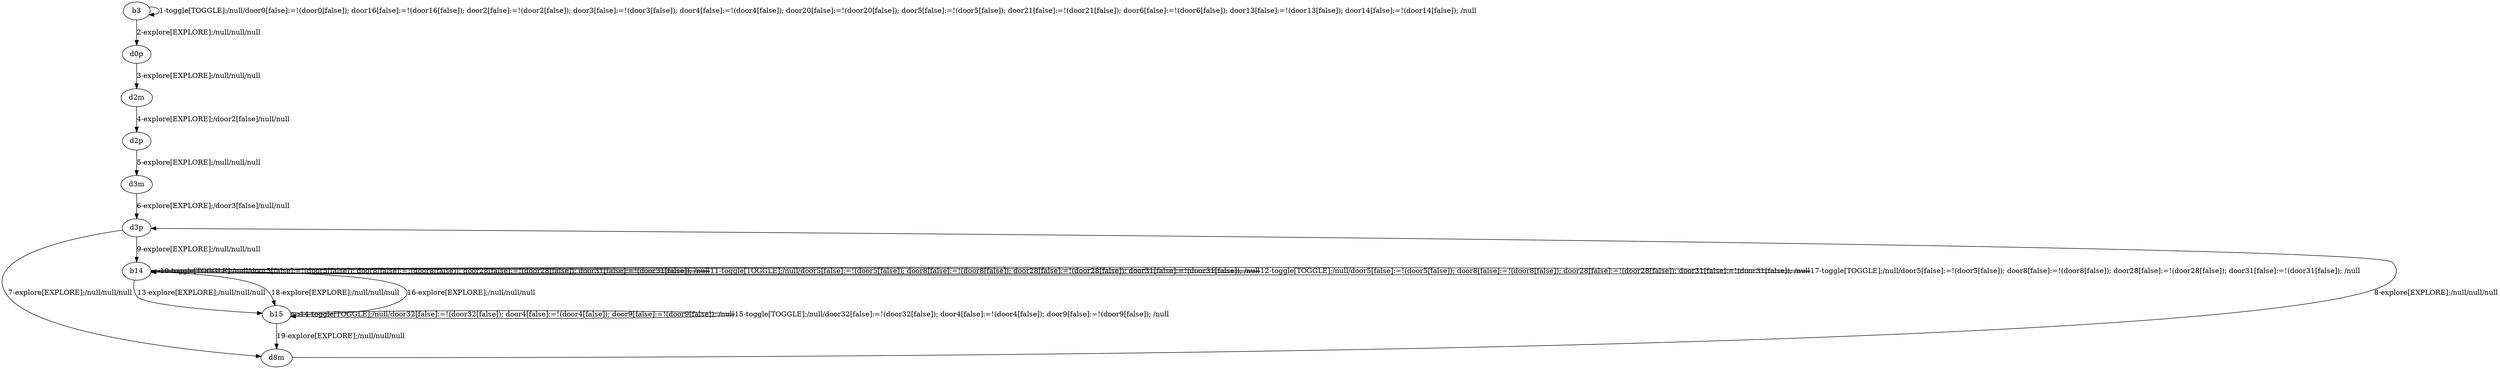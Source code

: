 # Total number of goals covered by this test: 3
# b15 --> b15
# b14 --> b15
# b15 --> d8m

digraph g {
"b3" -> "b3" [label = "1-toggle[TOGGLE];/null/door0[false]:=!(door0[false]); door16[false]:=!(door16[false]); door2[false]:=!(door2[false]); door3[false]:=!(door3[false]); door4[false]:=!(door4[false]); door20[false]:=!(door20[false]); door5[false]:=!(door5[false]); door21[false]:=!(door21[false]); door6[false]:=!(door6[false]); door13[false]:=!(door13[false]); door14[false]:=!(door14[false]); /null"];
"b3" -> "d0p" [label = "2-explore[EXPLORE];/null/null/null"];
"d0p" -> "d2m" [label = "3-explore[EXPLORE];/null/null/null"];
"d2m" -> "d2p" [label = "4-explore[EXPLORE];/door2[false]/null/null"];
"d2p" -> "d3m" [label = "5-explore[EXPLORE];/null/null/null"];
"d3m" -> "d3p" [label = "6-explore[EXPLORE];/door3[false]/null/null"];
"d3p" -> "d8m" [label = "7-explore[EXPLORE];/null/null/null"];
"d8m" -> "d3p" [label = "8-explore[EXPLORE];/null/null/null"];
"d3p" -> "b14" [label = "9-explore[EXPLORE];/null/null/null"];
"b14" -> "b14" [label = "10-toggle[TOGGLE];/null/door5[false]:=!(door5[false]); door8[false]:=!(door8[false]); door28[false]:=!(door28[false]); door31[false]:=!(door31[false]); /null"];
"b14" -> "b14" [label = "11-toggle[TOGGLE];/null/door5[false]:=!(door5[false]); door8[false]:=!(door8[false]); door28[false]:=!(door28[false]); door31[false]:=!(door31[false]); /null"];
"b14" -> "b14" [label = "12-toggle[TOGGLE];/null/door5[false]:=!(door5[false]); door8[false]:=!(door8[false]); door28[false]:=!(door28[false]); door31[false]:=!(door31[false]); /null"];
"b14" -> "b15" [label = "13-explore[EXPLORE];/null/null/null"];
"b15" -> "b15" [label = "14-toggle[TOGGLE];/null/door32[false]:=!(door32[false]); door4[false]:=!(door4[false]); door9[false]:=!(door9[false]); /null"];
"b15" -> "b15" [label = "15-toggle[TOGGLE];/null/door32[false]:=!(door32[false]); door4[false]:=!(door4[false]); door9[false]:=!(door9[false]); /null"];
"b15" -> "b14" [label = "16-explore[EXPLORE];/null/null/null"];
"b14" -> "b14" [label = "17-toggle[TOGGLE];/null/door5[false]:=!(door5[false]); door8[false]:=!(door8[false]); door28[false]:=!(door28[false]); door31[false]:=!(door31[false]); /null"];
"b14" -> "b15" [label = "18-explore[EXPLORE];/null/null/null"];
"b15" -> "d8m" [label = "19-explore[EXPLORE];/null/null/null"];
}